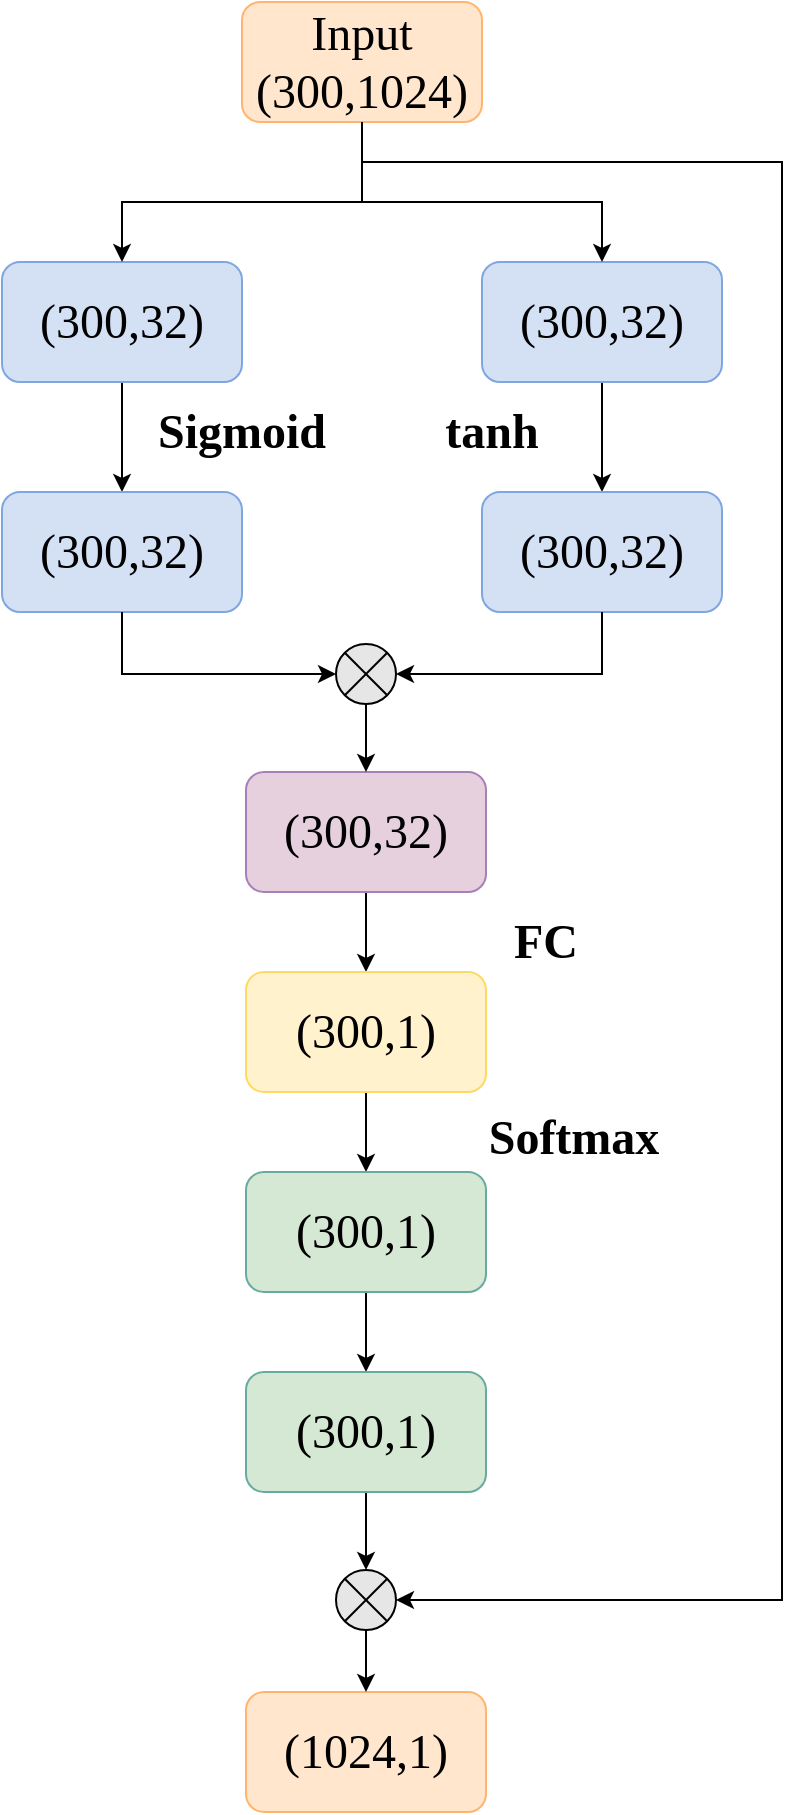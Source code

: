<mxfile version="14.6.10" type="github">
  <diagram id="cKFTxJ9b0Luu36Hw3wjU" name="Page-1">
    <mxGraphModel dx="1571" dy="629" grid="1" gridSize="10" guides="1" tooltips="1" connect="1" arrows="1" fold="1" page="1" pageScale="1" pageWidth="827" pageHeight="1169" math="0" shadow="0">
      <root>
        <mxCell id="0" />
        <mxCell id="1" parent="0" />
        <mxCell id="dJ1FcX-7bumBZOfFay-a-1" value="&lt;font style=&quot;font-size: 24px&quot; face=&quot;Times New Roman&quot;&gt;Input&lt;br&gt;(300,1024)&lt;/font&gt;" style="rounded=1;whiteSpace=wrap;html=1;fillColor=#FFE6CC;strokeColor=#FFB570;" vertex="1" parent="1">
          <mxGeometry x="280" y="30" width="120" height="60" as="geometry" />
        </mxCell>
        <mxCell id="dJ1FcX-7bumBZOfFay-a-7" value="" style="edgeStyle=orthogonalEdgeStyle;rounded=0;orthogonalLoop=1;jettySize=auto;html=1;" edge="1" parent="1" source="dJ1FcX-7bumBZOfFay-a-2" target="dJ1FcX-7bumBZOfFay-a-3">
          <mxGeometry relative="1" as="geometry" />
        </mxCell>
        <mxCell id="dJ1FcX-7bumBZOfFay-a-2" value="&lt;font style=&quot;font-size: 24px&quot; face=&quot;Times New Roman&quot;&gt;(300,32)&lt;/font&gt;" style="rounded=1;whiteSpace=wrap;html=1;fillColor=#D4E1F5;strokeColor=#7EA6E0;" vertex="1" parent="1">
          <mxGeometry x="160" y="160" width="120" height="60" as="geometry" />
        </mxCell>
        <mxCell id="dJ1FcX-7bumBZOfFay-a-3" value="&lt;font face=&quot;Times New Roman&quot; style=&quot;font-size: 24px&quot;&gt;(300,32)&lt;/font&gt;" style="rounded=1;whiteSpace=wrap;html=1;fillColor=#D4E1F5;strokeColor=#7EA6E0;" vertex="1" parent="1">
          <mxGeometry x="160" y="275" width="120" height="60" as="geometry" />
        </mxCell>
        <mxCell id="dJ1FcX-7bumBZOfFay-a-10" value="" style="edgeStyle=orthogonalEdgeStyle;rounded=0;orthogonalLoop=1;jettySize=auto;html=1;" edge="1" parent="1" source="dJ1FcX-7bumBZOfFay-a-4" target="dJ1FcX-7bumBZOfFay-a-9">
          <mxGeometry relative="1" as="geometry" />
        </mxCell>
        <mxCell id="dJ1FcX-7bumBZOfFay-a-4" value="&lt;span&gt;&lt;font style=&quot;font-size: 24px&quot; face=&quot;Times New Roman&quot;&gt;(300,32)&lt;/font&gt;&lt;/span&gt;" style="rounded=1;whiteSpace=wrap;html=1;fillColor=#E6D0DE;strokeColor=#A680B8;" vertex="1" parent="1">
          <mxGeometry x="282" y="415" width="120" height="60" as="geometry" />
        </mxCell>
        <mxCell id="dJ1FcX-7bumBZOfFay-a-5" value="" style="endArrow=classic;html=1;rounded=0;edgeStyle=orthogonalEdgeStyle;exitX=0.5;exitY=1;exitDx=0;exitDy=0;entryX=0.5;entryY=0;entryDx=0;entryDy=0;" edge="1" parent="1" source="dJ1FcX-7bumBZOfFay-a-1" target="dJ1FcX-7bumBZOfFay-a-2">
          <mxGeometry width="50" height="50" relative="1" as="geometry">
            <mxPoint x="370" y="200" as="sourcePoint" />
            <mxPoint x="420" y="150" as="targetPoint" />
            <Array as="points">
              <mxPoint x="340" y="130" />
              <mxPoint x="220" y="130" />
            </Array>
          </mxGeometry>
        </mxCell>
        <mxCell id="dJ1FcX-7bumBZOfFay-a-12" value="" style="edgeStyle=orthogonalEdgeStyle;rounded=0;orthogonalLoop=1;jettySize=auto;html=1;" edge="1" parent="1" source="dJ1FcX-7bumBZOfFay-a-9" target="dJ1FcX-7bumBZOfFay-a-11">
          <mxGeometry relative="1" as="geometry" />
        </mxCell>
        <mxCell id="dJ1FcX-7bumBZOfFay-a-9" value="&lt;span&gt;&lt;font style=&quot;font-size: 24px&quot; face=&quot;Times New Roman&quot;&gt;(300,1)&lt;/font&gt;&lt;/span&gt;" style="rounded=1;whiteSpace=wrap;html=1;fillColor=#FFF2CC;strokeColor=#FFD966;" vertex="1" parent="1">
          <mxGeometry x="282" y="515" width="120" height="60" as="geometry" />
        </mxCell>
        <mxCell id="dJ1FcX-7bumBZOfFay-a-14" value="" style="edgeStyle=orthogonalEdgeStyle;rounded=0;orthogonalLoop=1;jettySize=auto;html=1;" edge="1" parent="1" source="dJ1FcX-7bumBZOfFay-a-11" target="dJ1FcX-7bumBZOfFay-a-13">
          <mxGeometry relative="1" as="geometry" />
        </mxCell>
        <mxCell id="dJ1FcX-7bumBZOfFay-a-11" value="&lt;span&gt;&lt;font face=&quot;Times New Roman&quot; style=&quot;font-size: 24px&quot;&gt;(300,1)&lt;/font&gt;&lt;/span&gt;" style="rounded=1;whiteSpace=wrap;html=1;fillColor=#D5E8D4;strokeColor=#67AB9F;" vertex="1" parent="1">
          <mxGeometry x="282" y="615" width="120" height="60" as="geometry" />
        </mxCell>
        <mxCell id="dJ1FcX-7bumBZOfFay-a-16" value="" style="edgeStyle=orthogonalEdgeStyle;rounded=0;orthogonalLoop=1;jettySize=auto;html=1;entryX=0.5;entryY=0;entryDx=0;entryDy=0;" edge="1" parent="1" source="dJ1FcX-7bumBZOfFay-a-13" target="dJ1FcX-7bumBZOfFay-a-31">
          <mxGeometry relative="1" as="geometry" />
        </mxCell>
        <mxCell id="dJ1FcX-7bumBZOfFay-a-13" value="&lt;span&gt;&lt;font face=&quot;Times New Roman&quot; style=&quot;font-size: 24px&quot;&gt;(300,1)&lt;/font&gt;&lt;/span&gt;" style="rounded=1;whiteSpace=wrap;html=1;fillColor=#D5E8D4;strokeColor=#67AB9F;" vertex="1" parent="1">
          <mxGeometry x="282" y="715" width="120" height="60" as="geometry" />
        </mxCell>
        <mxCell id="dJ1FcX-7bumBZOfFay-a-15" value="&lt;span&gt;&lt;font face=&quot;Times New Roman&quot; style=&quot;font-size: 24px&quot;&gt;(1024,1)&lt;/font&gt;&lt;/span&gt;" style="rounded=1;whiteSpace=wrap;html=1;fillColor=#FFE6CC;strokeColor=#FFB570;" vertex="1" parent="1">
          <mxGeometry x="282" y="875" width="120" height="60" as="geometry" />
        </mxCell>
        <mxCell id="dJ1FcX-7bumBZOfFay-a-24" value="" style="edgeStyle=orthogonalEdgeStyle;rounded=0;orthogonalLoop=1;jettySize=auto;html=1;" edge="1" parent="1" source="dJ1FcX-7bumBZOfFay-a-17" target="dJ1FcX-7bumBZOfFay-a-4">
          <mxGeometry relative="1" as="geometry" />
        </mxCell>
        <mxCell id="dJ1FcX-7bumBZOfFay-a-17" value="" style="ellipse;whiteSpace=wrap;html=1;aspect=fixed;fillColor=#E6E6E6;" vertex="1" parent="1">
          <mxGeometry x="327" y="351" width="30" height="30" as="geometry" />
        </mxCell>
        <mxCell id="dJ1FcX-7bumBZOfFay-a-20" value="" style="endArrow=classic;html=1;rounded=0;edgeStyle=orthogonalEdgeStyle;exitX=0.5;exitY=1;exitDx=0;exitDy=0;entryX=0;entryY=0.5;entryDx=0;entryDy=0;" edge="1" parent="1" source="dJ1FcX-7bumBZOfFay-a-3" target="dJ1FcX-7bumBZOfFay-a-17">
          <mxGeometry width="50" height="50" relative="1" as="geometry">
            <mxPoint x="50" y="475" as="sourcePoint" />
            <mxPoint x="100" y="425" as="targetPoint" />
          </mxGeometry>
        </mxCell>
        <mxCell id="dJ1FcX-7bumBZOfFay-a-21" value="" style="endArrow=none;html=1;rounded=0;edgeStyle=orthogonalEdgeStyle;exitX=0;exitY=0;exitDx=0;exitDy=0;entryX=1;entryY=1;entryDx=0;entryDy=0;fillColor=#E6E6E6;" edge="1" parent="1" source="dJ1FcX-7bumBZOfFay-a-17" target="dJ1FcX-7bumBZOfFay-a-17">
          <mxGeometry width="50" height="50" relative="1" as="geometry">
            <mxPoint x="42" y="391" as="sourcePoint" />
            <mxPoint x="92" y="341" as="targetPoint" />
          </mxGeometry>
        </mxCell>
        <mxCell id="dJ1FcX-7bumBZOfFay-a-23" value="" style="endArrow=none;html=1;rounded=0;edgeStyle=orthogonalEdgeStyle;exitX=0;exitY=1;exitDx=0;exitDy=0;entryX=1;entryY=0;entryDx=0;entryDy=0;fillColor=#E6E6E6;" edge="1" parent="1" source="dJ1FcX-7bumBZOfFay-a-17" target="dJ1FcX-7bumBZOfFay-a-17">
          <mxGeometry width="50" height="50" relative="1" as="geometry">
            <mxPoint x="422" y="331" as="sourcePoint" />
            <mxPoint x="472" y="281" as="targetPoint" />
          </mxGeometry>
        </mxCell>
        <mxCell id="dJ1FcX-7bumBZOfFay-a-25" value="" style="edgeStyle=orthogonalEdgeStyle;rounded=0;orthogonalLoop=1;jettySize=auto;html=1;" edge="1" parent="1" source="dJ1FcX-7bumBZOfFay-a-26" target="dJ1FcX-7bumBZOfFay-a-27">
          <mxGeometry relative="1" as="geometry" />
        </mxCell>
        <mxCell id="dJ1FcX-7bumBZOfFay-a-26" value="&lt;font style=&quot;font-size: 24px&quot; face=&quot;Times New Roman&quot;&gt;(300,32)&lt;/font&gt;" style="rounded=1;whiteSpace=wrap;html=1;fillColor=#D4E1F5;strokeColor=#7EA6E0;" vertex="1" parent="1">
          <mxGeometry x="400" y="160" width="120" height="60" as="geometry" />
        </mxCell>
        <mxCell id="dJ1FcX-7bumBZOfFay-a-27" value="&lt;font face=&quot;Times New Roman&quot; style=&quot;font-size: 24px&quot;&gt;(300,32)&lt;/font&gt;" style="rounded=1;whiteSpace=wrap;html=1;fillColor=#D4E1F5;strokeColor=#7EA6E0;" vertex="1" parent="1">
          <mxGeometry x="400" y="275" width="120" height="60" as="geometry" />
        </mxCell>
        <mxCell id="dJ1FcX-7bumBZOfFay-a-28" value="" style="endArrow=classic;html=1;rounded=0;edgeStyle=orthogonalEdgeStyle;exitX=0.5;exitY=1;exitDx=0;exitDy=0;entryX=0.5;entryY=0;entryDx=0;entryDy=0;" edge="1" parent="1" target="dJ1FcX-7bumBZOfFay-a-26" source="dJ1FcX-7bumBZOfFay-a-1">
          <mxGeometry width="50" height="50" relative="1" as="geometry">
            <mxPoint x="570" y="110" as="sourcePoint" />
            <mxPoint x="650" y="150" as="targetPoint" />
            <Array as="points">
              <mxPoint x="340" y="130" />
              <mxPoint x="460" y="130" />
            </Array>
          </mxGeometry>
        </mxCell>
        <mxCell id="dJ1FcX-7bumBZOfFay-a-30" value="" style="endArrow=classic;html=1;rounded=0;edgeStyle=orthogonalEdgeStyle;exitX=0.5;exitY=1;exitDx=0;exitDy=0;entryX=1;entryY=0.5;entryDx=0;entryDy=0;" edge="1" parent="1" source="dJ1FcX-7bumBZOfFay-a-27" target="dJ1FcX-7bumBZOfFay-a-17">
          <mxGeometry width="50" height="50" relative="1" as="geometry">
            <mxPoint x="230" y="345" as="sourcePoint" />
            <mxPoint x="345" y="376" as="targetPoint" />
          </mxGeometry>
        </mxCell>
        <mxCell id="dJ1FcX-7bumBZOfFay-a-34" value="" style="edgeStyle=orthogonalEdgeStyle;rounded=0;orthogonalLoop=1;jettySize=auto;html=1;" edge="1" parent="1" source="dJ1FcX-7bumBZOfFay-a-31" target="dJ1FcX-7bumBZOfFay-a-15">
          <mxGeometry relative="1" as="geometry" />
        </mxCell>
        <mxCell id="dJ1FcX-7bumBZOfFay-a-31" value="" style="ellipse;whiteSpace=wrap;html=1;aspect=fixed;fillColor=#E6E6E6;" vertex="1" parent="1">
          <mxGeometry x="327" y="814" width="30" height="30" as="geometry" />
        </mxCell>
        <mxCell id="dJ1FcX-7bumBZOfFay-a-32" value="" style="endArrow=none;html=1;rounded=0;edgeStyle=orthogonalEdgeStyle;exitX=0;exitY=0;exitDx=0;exitDy=0;entryX=1;entryY=1;entryDx=0;entryDy=0;fillColor=#E6E6E6;" edge="1" parent="1" source="dJ1FcX-7bumBZOfFay-a-31" target="dJ1FcX-7bumBZOfFay-a-31">
          <mxGeometry width="50" height="50" relative="1" as="geometry">
            <mxPoint x="42" y="854" as="sourcePoint" />
            <mxPoint x="92" y="804" as="targetPoint" />
          </mxGeometry>
        </mxCell>
        <mxCell id="dJ1FcX-7bumBZOfFay-a-33" value="" style="endArrow=none;html=1;rounded=0;edgeStyle=orthogonalEdgeStyle;exitX=0;exitY=1;exitDx=0;exitDy=0;entryX=1;entryY=0;entryDx=0;entryDy=0;fillColor=#E6E6E6;" edge="1" parent="1" source="dJ1FcX-7bumBZOfFay-a-31" target="dJ1FcX-7bumBZOfFay-a-31">
          <mxGeometry width="50" height="50" relative="1" as="geometry">
            <mxPoint x="422" y="794" as="sourcePoint" />
            <mxPoint x="472" y="744" as="targetPoint" />
          </mxGeometry>
        </mxCell>
        <mxCell id="dJ1FcX-7bumBZOfFay-a-35" value="" style="endArrow=classic;html=1;rounded=0;edgeStyle=orthogonalEdgeStyle;entryX=1;entryY=0.5;entryDx=0;entryDy=0;" edge="1" parent="1" target="dJ1FcX-7bumBZOfFay-a-31">
          <mxGeometry width="50" height="50" relative="1" as="geometry">
            <mxPoint x="340" y="110" as="sourcePoint" />
            <mxPoint x="520" y="590" as="targetPoint" />
            <Array as="points">
              <mxPoint x="550" y="110" />
              <mxPoint x="550" y="829" />
            </Array>
          </mxGeometry>
        </mxCell>
        <mxCell id="dJ1FcX-7bumBZOfFay-a-37" value="&lt;font style=&quot;font-size: 24px&quot; face=&quot;Times New Roman&quot;&gt;&lt;b&gt;Sigmoid&lt;/b&gt;&lt;/font&gt;" style="text;html=1;strokeColor=none;fillColor=none;align=center;verticalAlign=middle;whiteSpace=wrap;rounded=0;" vertex="1" parent="1">
          <mxGeometry x="230" y="230" width="100" height="30" as="geometry" />
        </mxCell>
        <mxCell id="dJ1FcX-7bumBZOfFay-a-38" value="&lt;font face=&quot;Times New Roman&quot; style=&quot;font-size: 24px&quot;&gt;&lt;b&gt;tanh&lt;/b&gt;&lt;/font&gt;" style="text;html=1;strokeColor=none;fillColor=none;align=center;verticalAlign=middle;whiteSpace=wrap;rounded=0;" vertex="1" parent="1">
          <mxGeometry x="370" y="230" width="70" height="30" as="geometry" />
        </mxCell>
        <mxCell id="dJ1FcX-7bumBZOfFay-a-39" value="&lt;font style=&quot;font-size: 24px&quot; face=&quot;Times New Roman&quot;&gt;&lt;b&gt;FC&lt;/b&gt;&lt;/font&gt;" style="text;html=1;strokeColor=none;fillColor=none;align=center;verticalAlign=middle;whiteSpace=wrap;rounded=0;" vertex="1" parent="1">
          <mxGeometry x="402" y="485" width="60" height="30" as="geometry" />
        </mxCell>
        <mxCell id="dJ1FcX-7bumBZOfFay-a-40" value="&lt;font style=&quot;font-size: 24px&quot; face=&quot;Times New Roman&quot;&gt;&lt;b&gt;Softmax&lt;/b&gt;&lt;/font&gt;" style="text;html=1;strokeColor=none;fillColor=none;align=center;verticalAlign=middle;whiteSpace=wrap;rounded=0;" vertex="1" parent="1">
          <mxGeometry x="406" y="580" width="80" height="35" as="geometry" />
        </mxCell>
      </root>
    </mxGraphModel>
  </diagram>
</mxfile>
